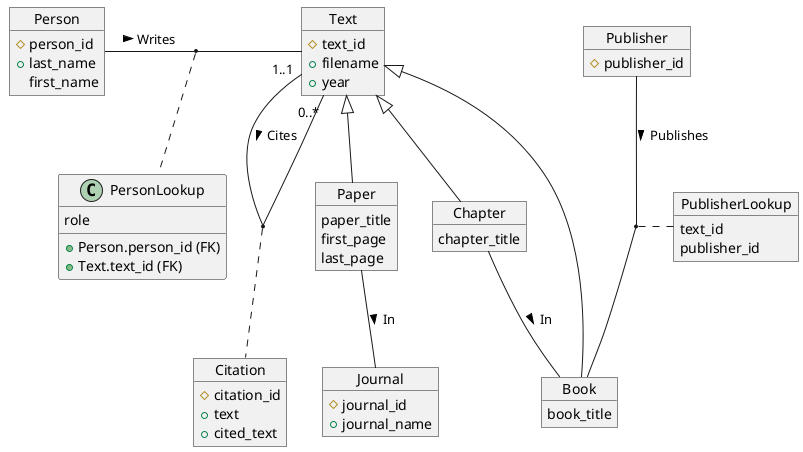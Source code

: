 @startuml

Object Text {
# text_id
+ filename
+ year

}

object Paper {
paper_title
first_page
last_page
}

object Book {
book_title
}

object Chapter {
chapter_title
}

object Person {
# person_id
+ last_name
first_name

}

object Publisher {
# publisher_id
}

object Citation {
# citation_id
+ text
+ cited_text

}

object Journal {
# journal_id
+ journal_name

}

Text "1..1" -- "0..*" Text : Cites >
(Text, Text) ..  Citation

Person - Text : Writes >
(Person, Text) .. PersonLookup

object PersonLookup {
+ Person.person_id (FK)
+ Text.text_id (FK)
role
}

object PublisherLookup {
text_id
publisher_id
}

Text <|-- Paper
Text <|-- Chapter
Text <|-- Book

Chapter -- Book : In >
Paper -- Journal : In >
Publisher -- Book : Publishes >
(Publisher, Book) .. PublisherLookup

@enduml
